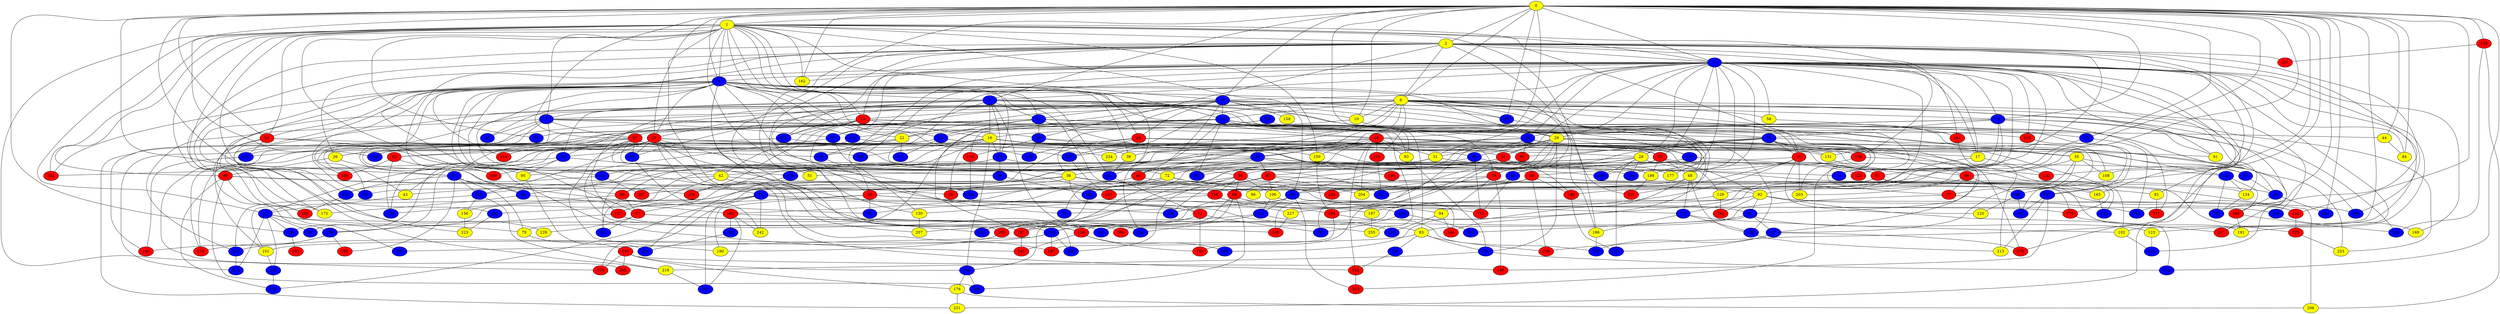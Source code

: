 graph {
0 [style = filled fillcolor = yellow];
1 [style = filled fillcolor = yellow];
2 [style = filled fillcolor = yellow];
3 [style = filled fillcolor = blue];
4 [style = filled fillcolor = blue];
5 [style = filled fillcolor = blue];
6 [style = filled fillcolor = yellow];
7 [style = filled fillcolor = blue];
8 [style = filled fillcolor = blue];
9 [style = filled fillcolor = blue];
10 [style = filled fillcolor = yellow];
11 [style = filled fillcolor = blue];
12 [style = filled fillcolor = blue];
13 [style = filled fillcolor = red];
14 [style = filled fillcolor = blue];
15 [style = filled fillcolor = blue];
16 [style = filled fillcolor = yellow];
17 [style = filled fillcolor = yellow];
18 [style = filled fillcolor = blue];
19 [style = filled fillcolor = red];
20 [style = filled fillcolor = blue];
21 [style = filled fillcolor = blue];
22 [style = filled fillcolor = yellow];
23 [style = filled fillcolor = blue];
24 [style = filled fillcolor = red];
25 [style = filled fillcolor = red];
26 [style = filled fillcolor = yellow];
27 [style = filled fillcolor = red];
28 [style = filled fillcolor = yellow];
29 [style = filled fillcolor = yellow];
30 [style = filled fillcolor = blue];
31 [style = filled fillcolor = yellow];
32 [style = filled fillcolor = red];
33 [style = filled fillcolor = red];
34 [style = filled fillcolor = red];
35 [style = filled fillcolor = yellow];
36 [style = filled fillcolor = yellow];
37 [style = filled fillcolor = blue];
38 [style = filled fillcolor = yellow];
39 [style = filled fillcolor = red];
40 [style = filled fillcolor = red];
41 [style = filled fillcolor = red];
42 [style = filled fillcolor = yellow];
43 [style = filled fillcolor = yellow];
44 [style = filled fillcolor = yellow];
45 [style = filled fillcolor = red];
46 [style = filled fillcolor = blue];
47 [style = filled fillcolor = blue];
48 [style = filled fillcolor = yellow];
49 [style = filled fillcolor = blue];
50 [style = filled fillcolor = red];
51 [style = filled fillcolor = yellow];
52 [style = filled fillcolor = blue];
53 [style = filled fillcolor = blue];
54 [style = filled fillcolor = red];
55 [style = filled fillcolor = blue];
56 [style = filled fillcolor = red];
57 [style = filled fillcolor = red];
58 [style = filled fillcolor = yellow];
59 [style = filled fillcolor = blue];
60 [style = filled fillcolor = blue];
61 [style = filled fillcolor = blue];
62 [style = filled fillcolor = blue];
63 [style = filled fillcolor = blue];
64 [style = filled fillcolor = red];
65 [style = filled fillcolor = blue];
66 [style = filled fillcolor = blue];
67 [style = filled fillcolor = red];
68 [style = filled fillcolor = red];
69 [style = filled fillcolor = blue];
70 [style = filled fillcolor = blue];
71 [style = filled fillcolor = red];
72 [style = filled fillcolor = yellow];
73 [style = filled fillcolor = blue];
74 [style = filled fillcolor = blue];
75 [style = filled fillcolor = blue];
76 [style = filled fillcolor = blue];
77 [style = filled fillcolor = red];
78 [style = filled fillcolor = red];
79 [style = filled fillcolor = yellow];
80 [style = filled fillcolor = red];
81 [style = filled fillcolor = yellow];
82 [style = filled fillcolor = yellow];
83 [style = filled fillcolor = yellow];
84 [style = filled fillcolor = yellow];
85 [style = filled fillcolor = red];
86 [style = filled fillcolor = yellow];
87 [style = filled fillcolor = red];
88 [style = filled fillcolor = blue];
89 [style = filled fillcolor = blue];
90 [style = filled fillcolor = blue];
91 [style = filled fillcolor = yellow];
92 [style = filled fillcolor = blue];
93 [style = filled fillcolor = yellow];
94 [style = filled fillcolor = yellow];
95 [style = filled fillcolor = yellow];
96 [style = filled fillcolor = blue];
97 [style = filled fillcolor = blue];
98 [style = filled fillcolor = red];
99 [style = filled fillcolor = blue];
100 [style = filled fillcolor = blue];
101 [style = filled fillcolor = yellow];
102 [style = filled fillcolor = yellow];
103 [style = filled fillcolor = blue];
104 [style = filled fillcolor = red];
105 [style = filled fillcolor = blue];
106 [style = filled fillcolor = yellow];
107 [style = filled fillcolor = red];
108 [style = filled fillcolor = yellow];
109 [style = filled fillcolor = blue];
110 [style = filled fillcolor = red];
111 [style = filled fillcolor = blue];
112 [style = filled fillcolor = blue];
113 [style = filled fillcolor = red];
114 [style = filled fillcolor = red];
115 [style = filled fillcolor = red];
116 [style = filled fillcolor = red];
117 [style = filled fillcolor = red];
118 [style = filled fillcolor = red];
119 [style = filled fillcolor = blue];
120 [style = filled fillcolor = yellow];
121 [style = filled fillcolor = blue];
122 [style = filled fillcolor = red];
123 [style = filled fillcolor = yellow];
124 [style = filled fillcolor = red];
125 [style = filled fillcolor = blue];
126 [style = filled fillcolor = blue];
127 [style = filled fillcolor = blue];
128 [style = filled fillcolor = red];
129 [style = filled fillcolor = yellow];
130 [style = filled fillcolor = yellow];
131 [style = filled fillcolor = yellow];
132 [style = filled fillcolor = red];
133 [style = filled fillcolor = blue];
134 [style = filled fillcolor = yellow];
135 [style = filled fillcolor = blue];
136 [style = filled fillcolor = blue];
137 [style = filled fillcolor = blue];
138 [style = filled fillcolor = blue];
139 [style = filled fillcolor = blue];
140 [style = filled fillcolor = red];
141 [style = filled fillcolor = blue];
142 [style = filled fillcolor = blue];
143 [style = filled fillcolor = red];
144 [style = filled fillcolor = blue];
145 [style = filled fillcolor = red];
146 [style = filled fillcolor = red];
147 [style = filled fillcolor = blue];
148 [style = filled fillcolor = red];
149 [style = filled fillcolor = red];
150 [style = filled fillcolor = yellow];
151 [style = filled fillcolor = blue];
152 [style = filled fillcolor = blue];
153 [style = filled fillcolor = blue];
154 [style = filled fillcolor = red];
155 [style = filled fillcolor = blue];
156 [style = filled fillcolor = yellow];
157 [style = filled fillcolor = red];
158 [style = filled fillcolor = yellow];
159 [style = filled fillcolor = blue];
160 [style = filled fillcolor = blue];
161 [style = filled fillcolor = blue];
162 [style = filled fillcolor = yellow];
163 [style = filled fillcolor = red];
164 [style = filled fillcolor = blue];
165 [style = filled fillcolor = yellow];
166 [style = filled fillcolor = blue];
167 [style = filled fillcolor = blue];
168 [style = filled fillcolor = red];
169 [style = filled fillcolor = yellow];
170 [style = filled fillcolor = blue];
171 [style = filled fillcolor = red];
172 [style = filled fillcolor = yellow];
173 [style = filled fillcolor = red];
174 [style = filled fillcolor = blue];
175 [style = filled fillcolor = red];
176 [style = filled fillcolor = yellow];
177 [style = filled fillcolor = yellow];
178 [style = filled fillcolor = red];
179 [style = filled fillcolor = red];
180 [style = filled fillcolor = red];
181 [style = filled fillcolor = red];
182 [style = filled fillcolor = red];
183 [style = filled fillcolor = blue];
184 [style = filled fillcolor = blue];
185 [style = filled fillcolor = red];
186 [style = filled fillcolor = yellow];
187 [style = filled fillcolor = red];
188 [style = filled fillcolor = blue];
189 [style = filled fillcolor = blue];
190 [style = filled fillcolor = yellow];
191 [style = filled fillcolor = yellow];
192 [style = filled fillcolor = blue];
193 [style = filled fillcolor = red];
194 [style = filled fillcolor = red];
195 [style = filled fillcolor = red];
196 [style = filled fillcolor = blue];
197 [style = filled fillcolor = yellow];
198 [style = filled fillcolor = yellow];
199 [style = filled fillcolor = red];
200 [style = filled fillcolor = blue];
201 [style = filled fillcolor = blue];
202 [style = filled fillcolor = blue];
203 [style = filled fillcolor = yellow];
204 [style = filled fillcolor = yellow];
205 [style = filled fillcolor = red];
206 [style = filled fillcolor = yellow];
207 [style = filled fillcolor = yellow];
208 [style = filled fillcolor = red];
209 [style = filled fillcolor = blue];
210 [style = filled fillcolor = blue];
211 [style = filled fillcolor = red];
212 [style = filled fillcolor = blue];
213 [style = filled fillcolor = yellow];
214 [style = filled fillcolor = blue];
215 [style = filled fillcolor = blue];
216 [style = filled fillcolor = blue];
217 [style = filled fillcolor = red];
218 [style = filled fillcolor = yellow];
219 [style = filled fillcolor = red];
220 [style = filled fillcolor = blue];
221 [style = filled fillcolor = red];
222 [style = filled fillcolor = red];
223 [style = filled fillcolor = yellow];
224 [style = filled fillcolor = blue];
225 [style = filled fillcolor = red];
226 [style = filled fillcolor = blue];
227 [style = filled fillcolor = yellow];
228 [style = filled fillcolor = blue];
229 [style = filled fillcolor = yellow];
230 [style = filled fillcolor = red];
231 [style = filled fillcolor = yellow];
232 [style = filled fillcolor = red];
233 [style = filled fillcolor = blue];
234 [style = filled fillcolor = yellow];
235 [style = filled fillcolor = blue];
236 [style = filled fillcolor = blue];
237 [style = filled fillcolor = red];
238 [style = filled fillcolor = red];
239 [style = filled fillcolor = blue];
240 [style = filled fillcolor = red];
241 [style = filled fillcolor = blue];
242 [style = filled fillcolor = yellow];
243 [style = filled fillcolor = red];
244 [style = filled fillcolor = red];
245 [style = filled fillcolor = blue];
246 [style = filled fillcolor = blue];
247 [style = filled fillcolor = blue];
248 [style = filled fillcolor = red];
249 [style = filled fillcolor = blue];
250 [style = filled fillcolor = blue];
251 [style = filled fillcolor = blue];
252 [style = filled fillcolor = red];
253 [style = filled fillcolor = yellow];
254 [style = filled fillcolor = blue];
255 [style = filled fillcolor = yellow];
0 -- 102;
0 -- 4;
0 -- 3;
0 -- 2;
0 -- 1;
0 -- 5;
0 -- 6;
0 -- 8;
0 -- 9;
0 -- 10;
0 -- 18;
0 -- 19;
0 -- 25;
0 -- 27;
0 -- 34;
0 -- 44;
0 -- 45;
0 -- 47;
0 -- 69;
0 -- 70;
0 -- 75;
0 -- 82;
0 -- 84;
0 -- 90;
0 -- 122;
0 -- 128;
0 -- 130;
0 -- 136;
0 -- 153;
0 -- 162;
0 -- 184;
0 -- 200;
0 -- 216;
0 -- 238;
1 -- 2;
1 -- 3;
1 -- 4;
1 -- 7;
1 -- 8;
1 -- 11;
1 -- 13;
1 -- 24;
1 -- 34;
1 -- 41;
1 -- 49;
1 -- 52;
1 -- 60;
1 -- 61;
1 -- 74;
1 -- 95;
1 -- 98;
1 -- 104;
1 -- 150;
1 -- 162;
1 -- 163;
1 -- 172;
1 -- 181;
1 -- 186;
1 -- 188;
1 -- 205;
1 -- 207;
1 -- 232;
2 -- 3;
2 -- 6;
2 -- 13;
2 -- 17;
2 -- 20;
2 -- 26;
2 -- 50;
2 -- 51;
2 -- 59;
2 -- 62;
2 -- 81;
2 -- 108;
2 -- 118;
2 -- 131;
2 -- 145;
2 -- 172;
2 -- 205;
2 -- 211;
2 -- 249;
2 -- 251;
3 -- 4;
3 -- 5;
3 -- 8;
3 -- 9;
3 -- 17;
3 -- 18;
3 -- 28;
3 -- 29;
3 -- 31;
3 -- 32;
3 -- 33;
3 -- 37;
3 -- 39;
3 -- 57;
3 -- 58;
3 -- 72;
3 -- 84;
3 -- 91;
3 -- 113;
3 -- 114;
3 -- 123;
3 -- 126;
3 -- 130;
3 -- 132;
3 -- 140;
3 -- 162;
3 -- 165;
3 -- 169;
3 -- 174;
3 -- 179;
3 -- 189;
3 -- 191;
3 -- 208;
3 -- 209;
3 -- 217;
3 -- 231;
4 -- 5;
4 -- 6;
4 -- 12;
4 -- 14;
4 -- 19;
4 -- 22;
4 -- 25;
4 -- 29;
4 -- 34;
4 -- 36;
4 -- 38;
4 -- 42;
4 -- 60;
4 -- 63;
4 -- 64;
4 -- 65;
4 -- 87;
4 -- 96;
4 -- 99;
4 -- 144;
4 -- 147;
4 -- 161;
4 -- 164;
4 -- 170;
4 -- 186;
4 -- 218;
4 -- 229;
4 -- 232;
4 -- 233;
5 -- 7;
5 -- 10;
5 -- 11;
5 -- 16;
5 -- 21;
5 -- 25;
5 -- 46;
5 -- 61;
5 -- 76;
5 -- 100;
5 -- 117;
5 -- 183;
5 -- 246;
5 -- 247;
6 -- 7;
6 -- 9;
6 -- 10;
6 -- 12;
6 -- 21;
6 -- 22;
6 -- 23;
6 -- 40;
6 -- 41;
6 -- 55;
6 -- 58;
6 -- 73;
6 -- 90;
6 -- 104;
6 -- 108;
6 -- 109;
6 -- 110;
6 -- 126;
6 -- 138;
6 -- 151;
6 -- 193;
6 -- 217;
6 -- 230;
6 -- 234;
7 -- 15;
7 -- 20;
7 -- 27;
7 -- 37;
7 -- 96;
7 -- 146;
7 -- 199;
7 -- 200;
7 -- 210;
8 -- 11;
8 -- 12;
8 -- 13;
8 -- 14;
8 -- 24;
8 -- 35;
8 -- 36;
8 -- 37;
8 -- 40;
8 -- 48;
8 -- 90;
8 -- 137;
8 -- 158;
8 -- 223;
8 -- 226;
8 -- 253;
9 -- 15;
9 -- 18;
9 -- 73;
9 -- 91;
9 -- 150;
9 -- 171;
9 -- 222;
9 -- 249;
10 -- 15;
10 -- 16;
11 -- 14;
11 -- 20;
11 -- 27;
11 -- 32;
11 -- 48;
11 -- 70;
11 -- 74;
11 -- 85;
11 -- 93;
11 -- 99;
11 -- 107;
11 -- 255;
12 -- 22;
12 -- 29;
12 -- 35;
12 -- 44;
12 -- 47;
12 -- 53;
12 -- 78;
12 -- 79;
12 -- 83;
12 -- 93;
12 -- 115;
12 -- 135;
12 -- 167;
12 -- 246;
13 -- 16;
13 -- 19;
13 -- 42;
13 -- 113;
13 -- 126;
13 -- 161;
13 -- 219;
13 -- 221;
13 -- 231;
13 -- 236;
14 -- 23;
14 -- 39;
14 -- 103;
14 -- 112;
15 -- 28;
15 -- 35;
15 -- 41;
15 -- 64;
15 -- 77;
15 -- 80;
15 -- 92;
15 -- 139;
15 -- 142;
15 -- 203;
16 -- 17;
16 -- 28;
16 -- 30;
16 -- 52;
16 -- 56;
16 -- 61;
16 -- 66;
16 -- 68;
16 -- 117;
16 -- 131;
16 -- 132;
16 -- 138;
16 -- 150;
16 -- 166;
16 -- 189;
16 -- 194;
16 -- 200;
16 -- 201;
17 -- 132;
17 -- 204;
18 -- 21;
18 -- 38;
18 -- 45;
18 -- 49;
18 -- 80;
18 -- 118;
18 -- 121;
18 -- 170;
18 -- 192;
18 -- 244;
18 -- 253;
19 -- 23;
19 -- 31;
19 -- 82;
19 -- 93;
19 -- 100;
19 -- 102;
19 -- 110;
19 -- 125;
19 -- 167;
19 -- 168;
19 -- 204;
19 -- 241;
20 -- 88;
20 -- 115;
20 -- 144;
20 -- 198;
21 -- 71;
21 -- 95;
21 -- 199;
21 -- 232;
22 -- 26;
22 -- 46;
22 -- 112;
23 -- 30;
23 -- 36;
23 -- 39;
23 -- 40;
23 -- 67;
23 -- 73;
23 -- 76;
23 -- 95;
23 -- 156;
24 -- 33;
24 -- 80;
24 -- 144;
24 -- 151;
24 -- 237;
25 -- 26;
25 -- 51;
25 -- 55;
25 -- 85;
25 -- 91;
25 -- 114;
25 -- 125;
25 -- 131;
25 -- 168;
25 -- 174;
25 -- 175;
25 -- 187;
25 -- 228;
26 -- 47;
26 -- 98;
27 -- 38;
27 -- 43;
27 -- 55;
27 -- 89;
27 -- 114;
27 -- 151;
27 -- 157;
27 -- 189;
27 -- 190;
27 -- 220;
27 -- 240;
28 -- 43;
28 -- 51;
28 -- 57;
28 -- 59;
28 -- 174;
28 -- 194;
28 -- 209;
28 -- 235;
29 -- 31;
29 -- 32;
29 -- 33;
29 -- 63;
29 -- 68;
29 -- 78;
29 -- 88;
29 -- 127;
29 -- 152;
29 -- 154;
29 -- 179;
29 -- 219;
29 -- 248;
30 -- 53;
31 -- 67;
31 -- 182;
31 -- 222;
32 -- 72;
32 -- 107;
32 -- 134;
32 -- 149;
32 -- 177;
33 -- 42;
33 -- 48;
33 -- 57;
33 -- 78;
33 -- 129;
33 -- 198;
34 -- 46;
34 -- 56;
34 -- 101;
34 -- 135;
34 -- 160;
35 -- 68;
35 -- 77;
35 -- 108;
35 -- 121;
35 -- 127;
36 -- 45;
36 -- 50;
36 -- 81;
36 -- 86;
36 -- 105;
36 -- 136;
37 -- 54;
37 -- 185;
38 -- 60;
39 -- 49;
39 -- 53;
39 -- 101;
39 -- 140;
39 -- 157;
39 -- 225;
39 -- 238;
40 -- 65;
40 -- 230;
41 -- 54;
41 -- 120;
41 -- 203;
41 -- 221;
41 -- 227;
42 -- 43;
42 -- 122;
42 -- 124;
42 -- 201;
43 -- 52;
44 -- 84;
45 -- 87;
45 -- 103;
46 -- 50;
47 -- 63;
47 -- 79;
47 -- 97;
47 -- 125;
47 -- 147;
47 -- 195;
48 -- 56;
48 -- 75;
48 -- 183;
48 -- 196;
49 -- 75;
49 -- 76;
49 -- 111;
49 -- 193;
49 -- 207;
49 -- 244;
50 -- 97;
50 -- 160;
50 -- 190;
50 -- 197;
50 -- 227;
52 -- 66;
52 -- 79;
52 -- 83;
52 -- 136;
52 -- 155;
52 -- 220;
53 -- 180;
53 -- 184;
54 -- 64;
54 -- 65;
54 -- 82;
54 -- 106;
54 -- 116;
54 -- 166;
54 -- 236;
55 -- 242;
57 -- 99;
57 -- 178;
57 -- 191;
58 -- 181;
59 -- 86;
59 -- 173;
60 -- 71;
61 -- 62;
61 -- 89;
61 -- 209;
62 -- 147;
62 -- 237;
63 -- 172;
63 -- 182;
64 -- 94;
64 -- 109;
64 -- 124;
64 -- 141;
64 -- 224;
65 -- 71;
65 -- 87;
65 -- 117;
65 -- 163;
65 -- 214;
65 -- 242;
65 -- 255;
67 -- 106;
67 -- 142;
67 -- 185;
67 -- 204;
67 -- 206;
67 -- 228;
68 -- 69;
68 -- 77;
68 -- 203;
69 -- 120;
69 -- 247;
70 -- 129;
70 -- 153;
71 -- 149;
71 -- 164;
71 -- 192;
71 -- 233;
72 -- 92;
72 -- 97;
72 -- 165;
72 -- 188;
75 -- 102;
75 -- 183;
75 -- 186;
77 -- 83;
77 -- 153;
78 -- 94;
78 -- 116;
78 -- 148;
78 -- 212;
79 -- 143;
81 -- 171;
82 -- 92;
82 -- 122;
82 -- 164;
82 -- 216;
82 -- 228;
82 -- 243;
82 -- 249;
83 -- 101;
83 -- 152;
83 -- 159;
83 -- 238;
85 -- 103;
85 -- 104;
85 -- 199;
87 -- 141;
87 -- 201;
87 -- 208;
87 -- 229;
88 -- 140;
88 -- 170;
88 -- 173;
89 -- 142;
90 -- 177;
92 -- 107;
92 -- 123;
92 -- 127;
92 -- 215;
93 -- 152;
94 -- 119;
94 -- 244;
95 -- 254;
98 -- 116;
98 -- 214;
98 -- 219;
98 -- 224;
98 -- 239;
100 -- 165;
100 -- 167;
101 -- 155;
102 -- 139;
105 -- 192;
105 -- 215;
106 -- 111;
106 -- 173;
107 -- 145;
109 -- 169;
110 -- 212;
111 -- 119;
111 -- 185;
111 -- 246;
113 -- 137;
115 -- 188;
116 -- 130;
116 -- 154;
116 -- 178;
117 -- 124;
117 -- 138;
118 -- 198;
118 -- 245;
121 -- 134;
121 -- 180;
121 -- 251;
122 -- 225;
123 -- 139;
124 -- 145;
124 -- 149;
124 -- 196;
125 -- 156;
125 -- 210;
125 -- 218;
126 -- 135;
126 -- 212;
127 -- 179;
127 -- 235;
127 -- 250;
128 -- 206;
128 -- 211;
128 -- 226;
129 -- 197;
129 -- 243;
130 -- 207;
131 -- 178;
133 -- 134;
133 -- 161;
134 -- 251;
135 -- 146;
136 -- 252;
137 -- 148;
137 -- 213;
137 -- 247;
138 -- 146;
138 -- 175;
138 -- 195;
140 -- 235;
142 -- 233;
143 -- 148;
143 -- 163;
143 -- 166;
143 -- 176;
143 -- 240;
147 -- 205;
150 -- 154;
151 -- 157;
152 -- 216;
152 -- 218;
154 -- 187;
154 -- 250;
155 -- 214;
156 -- 223;
159 -- 168;
160 -- 223;
161 -- 175;
161 -- 234;
164 -- 187;
164 -- 210;
164 -- 236;
164 -- 239;
165 -- 245;
166 -- 176;
166 -- 224;
168 -- 193;
170 -- 254;
176 -- 206;
176 -- 231;
178 -- 217;
180 -- 191;
180 -- 226;
181 -- 213;
182 -- 202;
182 -- 241;
182 -- 242;
182 -- 248;
183 -- 213;
185 -- 190;
186 -- 250;
197 -- 255;
198 -- 221;
202 -- 254;
210 -- 220;
218 -- 241;
225 -- 253;
227 -- 248;
}
